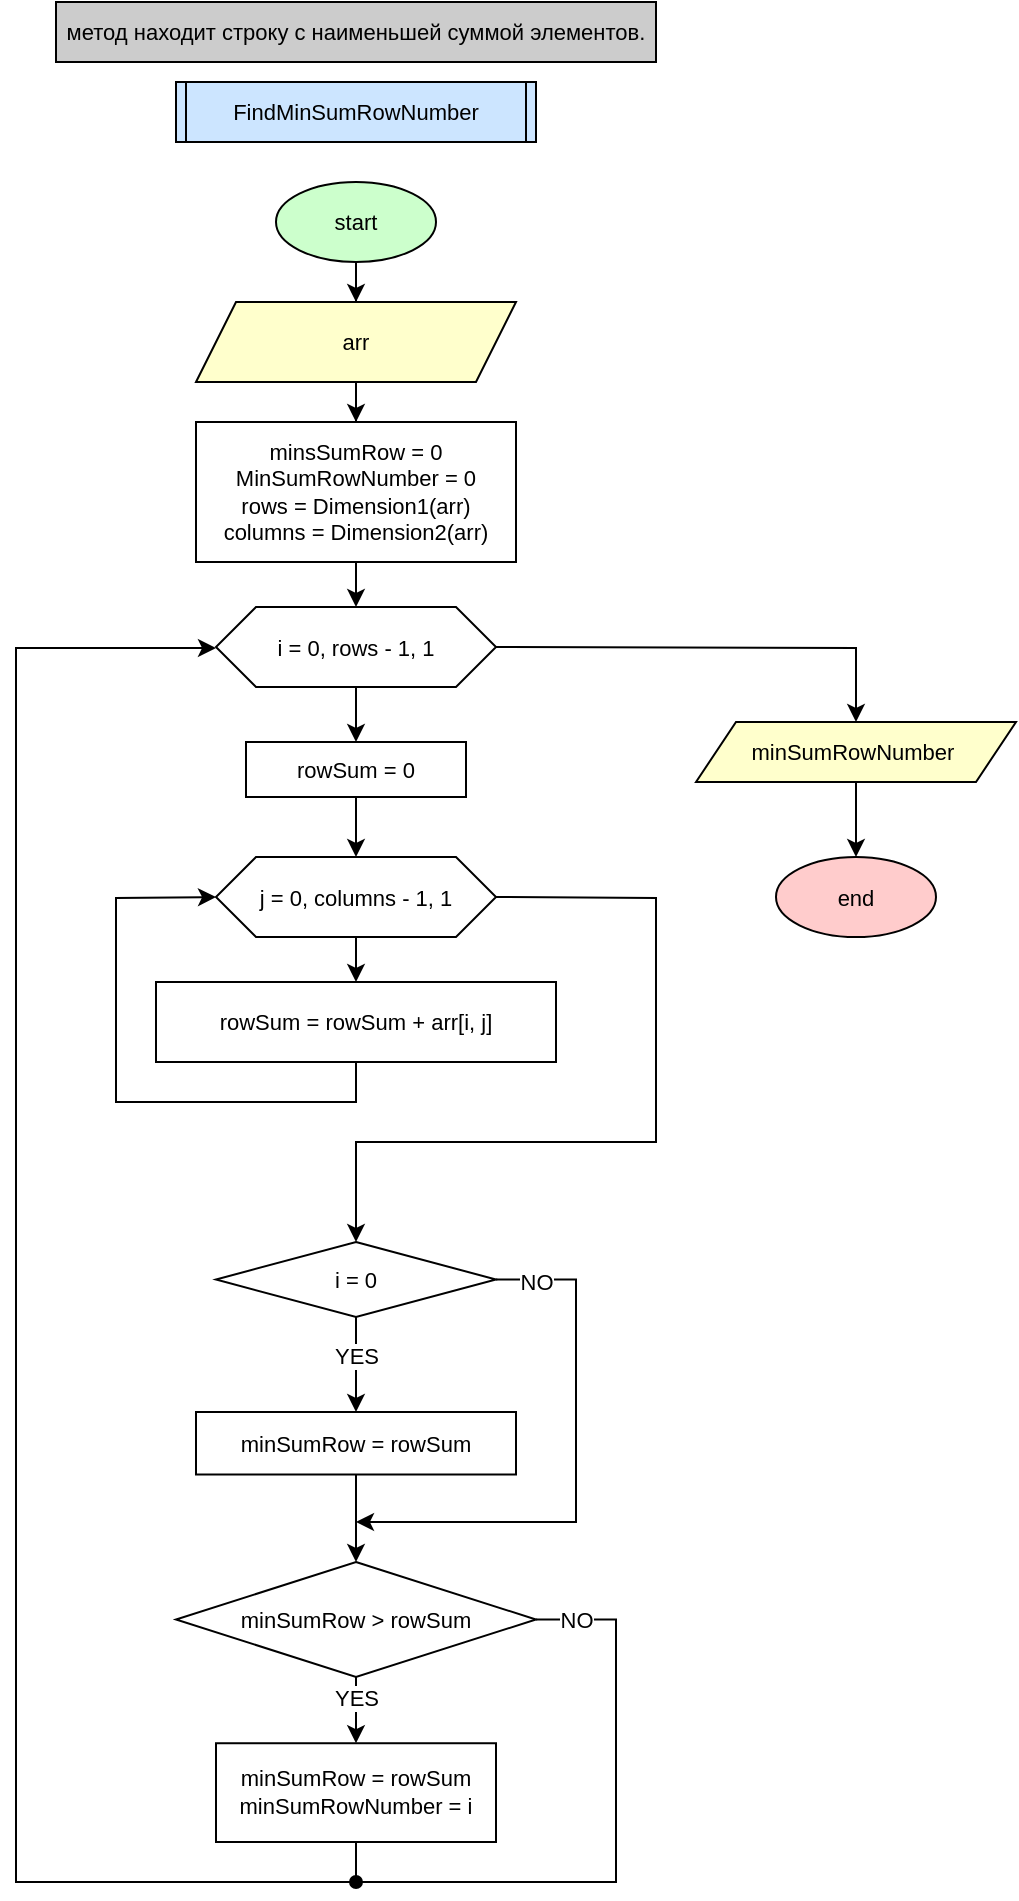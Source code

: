 <mxfile scale="1.2" border="0">
    <diagram id="Aivqml-ADPJbA_GyeIOO" name="Page-1">
        <mxGraphModel dx="932" dy="372" grid="1" gridSize="10" guides="1" tooltips="1" connect="1" arrows="1" fold="1" page="1" pageScale="1" pageWidth="827" pageHeight="1169" background="#FFFFFF" math="0" shadow="0">
            <root>
                <mxCell id="0"/>
                <mxCell id="1" parent="0"/>
                <mxCell id="655" value="" style="edgeStyle=orthogonalEdgeStyle;rounded=0;orthogonalLoop=1;jettySize=auto;html=1;entryX=0.5;entryY=0;entryDx=0;entryDy=0;fillColor=#FFFFFF;strokeColor=#000000;fontColor=#000000;labelBackgroundColor=none;" edge="1" parent="1" source="656" target="659">
                    <mxGeometry relative="1" as="geometry">
                        <mxPoint x="380.029" y="150" as="targetPoint"/>
                    </mxGeometry>
                </mxCell>
                <mxCell id="656" value="start" style="ellipse;whiteSpace=wrap;html=1;fillColor=#CCFFCC;fontSize=11;strokeColor=#000000;fontColor=#000000;rounded=0;labelBackgroundColor=none;endArrow=classic;" vertex="1" parent="1">
                    <mxGeometry x="340" y="100" width="80" height="40" as="geometry"/>
                </mxCell>
                <mxCell id="657" value="&lt;div&gt;FindMinSumRowNumber&lt;/div&gt;" style="shape=process;whiteSpace=wrap;html=1;backgroundOutline=1;size=0.029;fillColor=#CCE5FF;fontSize=11;strokeColor=#000000;fontColor=#000000;rounded=0;labelBackgroundColor=none;endArrow=classic;" vertex="1" parent="1">
                    <mxGeometry x="290" y="50" width="180" height="30" as="geometry"/>
                </mxCell>
                <mxCell id="658" value="" style="edgeStyle=orthogonalEdgeStyle;rounded=0;orthogonalLoop=1;jettySize=auto;html=1;fillColor=#FFFFFF;strokeColor=#000000;fontColor=#000000;labelBackgroundColor=none;" edge="1" parent="1" source="659" target="660">
                    <mxGeometry relative="1" as="geometry"/>
                </mxCell>
                <mxCell id="659" value="arr" style="shape=parallelogram;perimeter=parallelogramPerimeter;whiteSpace=wrap;html=1;fixedSize=1;fillColor=#FFFFCC;fontSize=11;strokeColor=#000000;fontColor=#000000;rounded=0;labelBackgroundColor=none;endArrow=classic;" vertex="1" parent="1">
                    <mxGeometry x="300" y="160" width="160" height="40" as="geometry"/>
                </mxCell>
                <mxCell id="660" value="minsSumRow = 0&lt;br&gt;MinSumRowNumber = 0&lt;br&gt;rows = Dimension1(arr)&lt;br&gt;columns = Dimension2(arr)" style="whiteSpace=wrap;html=1;fillColor=#FFFFFF;fontSize=11;strokeColor=#000000;fontColor=#000000;rounded=0;labelBackgroundColor=none;endArrow=classic;" vertex="1" parent="1">
                    <mxGeometry x="300" y="220" width="160" height="70" as="geometry"/>
                </mxCell>
                <mxCell id="661" style="edgeStyle=none;rounded=0;orthogonalLoop=1;jettySize=auto;html=1;exitX=1;exitY=0.5;exitDx=0;exitDy=0;fillColor=#FFFFFF;strokeColor=#000000;fontColor=#000000;labelBackgroundColor=none;" edge="1" parent="1" source="663" target="672">
                    <mxGeometry relative="1" as="geometry">
                        <Array as="points">
                            <mxPoint x="630" y="333"/>
                        </Array>
                    </mxGeometry>
                </mxCell>
                <mxCell id="662" value="" style="edgeStyle=none;rounded=0;orthogonalLoop=1;jettySize=auto;html=1;endArrow=classic;endFill=1;fillColor=#FFFFFF;strokeColor=#000000;fontColor=#000000;labelBackgroundColor=none;" edge="1" parent="1" source="663" target="689">
                    <mxGeometry relative="1" as="geometry"/>
                </mxCell>
                <mxCell id="663" value="i = 0, rows&amp;nbsp;- 1, 1" style="shape=hexagon;perimeter=hexagonPerimeter2;whiteSpace=wrap;html=1;fixedSize=1;fontSize=11;rounded=0;fillColor=#FFFFFF;strokeColor=#000000;fontColor=#000000;labelBackgroundColor=none;endArrow=classic;" vertex="1" parent="1">
                    <mxGeometry x="310" y="312.5" width="140" height="40" as="geometry"/>
                </mxCell>
                <mxCell id="664" value="" style="edgeStyle=none;rounded=0;orthogonalLoop=1;jettySize=auto;html=1;endArrow=classic;endFill=1;fillColor=#FFFFFF;strokeColor=#000000;fontColor=#000000;labelBackgroundColor=none;" edge="1" parent="1" source="666" target="687">
                    <mxGeometry relative="1" as="geometry"/>
                </mxCell>
                <mxCell id="665" style="edgeStyle=none;rounded=0;orthogonalLoop=1;jettySize=auto;html=1;exitX=1;exitY=0.5;exitDx=0;exitDy=0;entryX=0.5;entryY=0;entryDx=0;entryDy=0;endArrow=classic;endFill=1;fillColor=#FFFFFF;strokeColor=#000000;fontColor=#000000;labelBackgroundColor=none;" edge="1" parent="1" source="666" target="677">
                    <mxGeometry relative="1" as="geometry">
                        <Array as="points">
                            <mxPoint x="530" y="458"/>
                            <mxPoint x="530" y="580"/>
                            <mxPoint x="380" y="580"/>
                        </Array>
                    </mxGeometry>
                </mxCell>
                <mxCell id="666" value="j = 0, columns&amp;nbsp;- 1, 1" style="shape=hexagon;perimeter=hexagonPerimeter2;whiteSpace=wrap;html=1;fixedSize=1;fontSize=11;rounded=0;fillColor=#FFFFFF;strokeColor=#000000;fontColor=#000000;labelBackgroundColor=none;endArrow=classic;" vertex="1" parent="1">
                    <mxGeometry x="310" y="437.5" width="140" height="40" as="geometry"/>
                </mxCell>
                <mxCell id="667" style="edgeStyle=none;orthogonalLoop=1;jettySize=auto;html=1;entryX=0;entryY=0.5;entryDx=0;entryDy=0;fontSize=11;rounded=0;exitX=0.5;exitY=1;exitDx=0;exitDy=0;fillColor=#FFFFFF;strokeColor=#000000;fontColor=#000000;labelBackgroundColor=none;" edge="1" parent="1" source="687" target="666">
                    <mxGeometry relative="1" as="geometry">
                        <Array as="points">
                            <mxPoint x="380" y="560"/>
                            <mxPoint x="260" y="560"/>
                            <mxPoint x="260" y="458"/>
                        </Array>
                        <mxPoint x="380" y="680" as="sourcePoint"/>
                    </mxGeometry>
                </mxCell>
                <mxCell id="668" value="" style="edgeStyle=none;rounded=0;orthogonalLoop=1;jettySize=auto;html=1;entryX=0.5;entryY=0;entryDx=0;entryDy=0;exitX=0.5;exitY=1;exitDx=0;exitDy=0;fillColor=#FFFFFF;strokeColor=#000000;fontColor=#000000;labelBackgroundColor=none;" edge="1" parent="1" source="660" target="663">
                    <mxGeometry relative="1" as="geometry">
                        <mxPoint x="440" y="310" as="targetPoint"/>
                        <mxPoint x="380" y="300" as="sourcePoint"/>
                    </mxGeometry>
                </mxCell>
                <mxCell id="669" value="end" style="ellipse;whiteSpace=wrap;html=1;fillColor=#FFCCCC;rounded=0;fontSize=11;strokeColor=#000000;fontColor=#000000;labelBackgroundColor=none;endArrow=classic;" vertex="1" parent="1">
                    <mxGeometry x="590" y="437.5" width="80" height="40" as="geometry"/>
                </mxCell>
                <mxCell id="670" value="метод находит строку с наименьшей суммой элементов." style="rounded=0;whiteSpace=wrap;html=1;fillColor=#CCCCCC;fontSize=11;strokeColor=#000000;fontColor=#000000;labelBackgroundColor=none;endArrow=classic;" vertex="1" parent="1">
                    <mxGeometry x="230" y="10" width="300" height="30" as="geometry"/>
                </mxCell>
                <mxCell id="671" value="" style="edgeStyle=none;rounded=0;orthogonalLoop=1;jettySize=auto;html=1;endArrow=classic;endFill=1;entryX=0.5;entryY=0;entryDx=0;entryDy=0;fillColor=#FFFFFF;strokeColor=#000000;fontColor=#000000;labelBackgroundColor=none;" edge="1" parent="1" source="672" target="669">
                    <mxGeometry relative="1" as="geometry"/>
                </mxCell>
                <mxCell id="672" value="minSumRowNumber&amp;nbsp;" style="shape=parallelogram;perimeter=parallelogramPerimeter;whiteSpace=wrap;html=1;fixedSize=1;fillColor=#FFFFCC;fontSize=11;strokeColor=#000000;fontColor=#000000;rounded=0;labelBackgroundColor=none;endArrow=classic;" vertex="1" parent="1">
                    <mxGeometry x="550" y="370" width="160" height="30" as="geometry"/>
                </mxCell>
                <mxCell id="673" style="edgeStyle=orthogonalEdgeStyle;rounded=0;orthogonalLoop=1;jettySize=auto;html=1;exitX=1;exitY=0.5;exitDx=0;exitDy=0;endArrow=classic;endFill=1;fillColor=#FFFFFF;strokeColor=#000000;fontColor=#000000;labelBackgroundColor=none;" edge="1" parent="1" source="677">
                    <mxGeometry relative="1" as="geometry">
                        <mxPoint x="380" y="770" as="targetPoint"/>
                        <Array as="points">
                            <mxPoint x="490" y="649"/>
                            <mxPoint x="490" y="770"/>
                        </Array>
                    </mxGeometry>
                </mxCell>
                <mxCell id="674" value="NO" style="edgeLabel;html=1;align=center;verticalAlign=middle;resizable=0;points=[];fontColor=#000000;labelBackgroundColor=#FFFFFF;" vertex="1" connectable="0" parent="673">
                    <mxGeometry x="-0.607" relative="1" as="geometry">
                        <mxPoint x="-20" y="-13" as="offset"/>
                    </mxGeometry>
                </mxCell>
                <mxCell id="675" value="" style="edgeStyle=orthogonalEdgeStyle;rounded=0;orthogonalLoop=1;jettySize=auto;html=1;fillColor=#FFFFFF;strokeColor=#000000;fontColor=#000000;labelBackgroundColor=none;" edge="1" parent="1" source="677" target="684">
                    <mxGeometry relative="1" as="geometry"/>
                </mxCell>
                <mxCell id="676" value="YES" style="edgeLabel;html=1;align=center;verticalAlign=middle;resizable=0;points=[];fontColor=#000000;labelBackgroundColor=#FFFFFF;" vertex="1" connectable="0" parent="675">
                    <mxGeometry x="-0.766" relative="1" as="geometry">
                        <mxPoint y="14" as="offset"/>
                    </mxGeometry>
                </mxCell>
                <mxCell id="677" value="i = 0" style="rhombus;whiteSpace=wrap;html=1;rounded=0;fontSize=11;fillColor=#FFFFFF;strokeColor=#000000;fontColor=#000000;labelBackgroundColor=none;endArrow=classic;" vertex="1" parent="1">
                    <mxGeometry x="310" y="630" width="140" height="37.5" as="geometry"/>
                </mxCell>
                <mxCell id="678" value="" style="edgeStyle=orthogonalEdgeStyle;rounded=0;orthogonalLoop=1;jettySize=auto;html=1;fillColor=#FFFFFF;strokeColor=#000000;fontColor=#000000;labelBackgroundColor=none;" edge="1" parent="1" source="682" target="686">
                    <mxGeometry relative="1" as="geometry"/>
                </mxCell>
                <mxCell id="679" value="YES" style="edgeLabel;html=1;align=center;verticalAlign=middle;resizable=0;points=[];fontColor=#000000;labelBackgroundColor=#FFFFFF;" vertex="1" connectable="0" parent="678">
                    <mxGeometry x="-0.722" y="-1" relative="1" as="geometry">
                        <mxPoint x="1" y="4" as="offset"/>
                    </mxGeometry>
                </mxCell>
                <mxCell id="680" value="" style="edgeStyle=orthogonalEdgeStyle;rounded=0;orthogonalLoop=1;jettySize=auto;html=1;endArrow=oval;endFill=1;fillColor=#FFFFFF;strokeColor=#000000;fontColor=#000000;labelBackgroundColor=none;" edge="1" parent="1" source="682">
                    <mxGeometry relative="1" as="geometry">
                        <mxPoint x="380" y="950" as="targetPoint"/>
                        <Array as="points">
                            <mxPoint x="510" y="819"/>
                            <mxPoint x="510" y="950"/>
                        </Array>
                    </mxGeometry>
                </mxCell>
                <mxCell id="681" value="NO" style="edgeLabel;html=1;align=center;verticalAlign=middle;resizable=0;points=[];fontColor=#000000;labelBackgroundColor=#FFFFFF;" vertex="1" connectable="0" parent="680">
                    <mxGeometry x="-0.184" y="-1" relative="1" as="geometry">
                        <mxPoint x="-19" y="-83" as="offset"/>
                    </mxGeometry>
                </mxCell>
                <mxCell id="682" value="minSumRow &amp;gt; rowSum" style="rhombus;whiteSpace=wrap;html=1;rounded=0;fontSize=11;fillColor=#FFFFFF;strokeColor=#000000;fontColor=#000000;labelBackgroundColor=none;endArrow=classic;" vertex="1" parent="1">
                    <mxGeometry x="290" y="790" width="180" height="57.5" as="geometry"/>
                </mxCell>
                <mxCell id="683" style="edgeStyle=orthogonalEdgeStyle;rounded=0;orthogonalLoop=1;jettySize=auto;html=1;exitX=0.5;exitY=1;exitDx=0;exitDy=0;entryX=0.5;entryY=0;entryDx=0;entryDy=0;fillColor=#FFFFFF;strokeColor=#000000;fontColor=#000000;labelBackgroundColor=none;" edge="1" parent="1" source="684" target="682">
                    <mxGeometry relative="1" as="geometry">
                        <mxPoint x="380" y="810" as="targetPoint"/>
                    </mxGeometry>
                </mxCell>
                <mxCell id="684" value="minSumRow = rowSum" style="whiteSpace=wrap;html=1;rounded=0;fontSize=11;fillColor=#FFFFFF;strokeColor=#000000;fontColor=#000000;labelBackgroundColor=none;endArrow=classic;" vertex="1" parent="1">
                    <mxGeometry x="300" y="715" width="160" height="31.25" as="geometry"/>
                </mxCell>
                <mxCell id="685" style="edgeStyle=orthogonalEdgeStyle;rounded=0;orthogonalLoop=1;jettySize=auto;html=1;exitX=0.5;exitY=1;exitDx=0;exitDy=0;endArrow=classic;endFill=1;entryX=0;entryY=0.5;entryDx=0;entryDy=0;fillColor=#FFFFFF;strokeColor=#000000;fontColor=#000000;labelBackgroundColor=none;" edge="1" parent="1" source="686" target="663">
                    <mxGeometry relative="1" as="geometry">
                        <mxPoint x="280" y="340" as="targetPoint"/>
                        <Array as="points">
                            <mxPoint x="380" y="950"/>
                            <mxPoint x="210" y="950"/>
                            <mxPoint x="210" y="333"/>
                            <mxPoint x="310" y="333"/>
                        </Array>
                    </mxGeometry>
                </mxCell>
                <mxCell id="686" value="minSumRow = rowSum&lt;br&gt;minSumRowNumber = i" style="whiteSpace=wrap;html=1;rounded=0;fontSize=11;fillColor=#FFFFFF;strokeColor=#000000;fontColor=#000000;labelBackgroundColor=none;endArrow=classic;" vertex="1" parent="1">
                    <mxGeometry x="310" y="880.62" width="140" height="49.38" as="geometry"/>
                </mxCell>
                <mxCell id="687" value="rowSum = rowSum + arr[i, j]" style="whiteSpace=wrap;html=1;rounded=0;fontSize=11;fillColor=#FFFFFF;strokeColor=#000000;fontColor=#000000;labelBackgroundColor=none;endArrow=classic;" vertex="1" parent="1">
                    <mxGeometry x="280" y="500" width="200" height="40" as="geometry"/>
                </mxCell>
                <mxCell id="688" value="" style="edgeStyle=none;rounded=0;orthogonalLoop=1;jettySize=auto;html=1;endArrow=classic;endFill=1;entryX=0.5;entryY=0;entryDx=0;entryDy=0;fillColor=#FFFFFF;strokeColor=#000000;fontColor=#000000;labelBackgroundColor=none;" edge="1" parent="1" source="689" target="666">
                    <mxGeometry relative="1" as="geometry"/>
                </mxCell>
                <mxCell id="689" value="rowSum = 0" style="whiteSpace=wrap;html=1;rounded=0;fontSize=11;fillColor=#FFFFFF;strokeColor=#000000;fontColor=#000000;labelBackgroundColor=none;endArrow=classic;" vertex="1" parent="1">
                    <mxGeometry x="325" y="380" width="110" height="27.5" as="geometry"/>
                </mxCell>
            </root>
        </mxGraphModel>
    </diagram>
</mxfile>